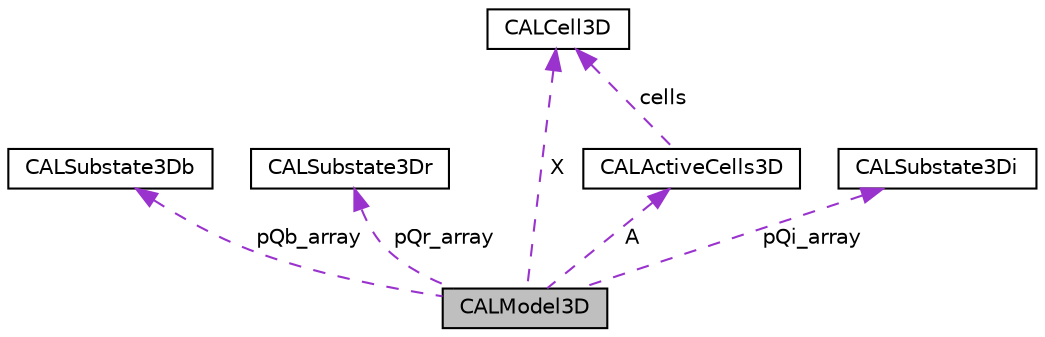 digraph "CALModel3D"
{
  edge [fontname="Helvetica",fontsize="10",labelfontname="Helvetica",labelfontsize="10"];
  node [fontname="Helvetica",fontsize="10",shape=record];
  Node1 [label="CALModel3D",height=0.2,width=0.4,color="black", fillcolor="grey75", style="filled" fontcolor="black"];
  Node2 -> Node1 [dir="back",color="darkorchid3",fontsize="10",style="dashed",label=" pQb_array" ,fontname="Helvetica"];
  Node2 [label="CALSubstate3Db",height=0.2,width=0.4,color="black", fillcolor="white", style="filled",URL="$struct_c_a_l_substate3_db.html",tooltip="8 bit (256 values) 3D integer substate; it can also be used for 1 bit boolean substates. "];
  Node3 -> Node1 [dir="back",color="darkorchid3",fontsize="10",style="dashed",label=" pQr_array" ,fontname="Helvetica"];
  Node3 [label="CALSubstate3Dr",height=0.2,width=0.4,color="black", fillcolor="white", style="filled",URL="$struct_c_a_l_substate3_dr.html",tooltip="3D real (floating point) substate. "];
  Node4 -> Node1 [dir="back",color="darkorchid3",fontsize="10",style="dashed",label=" A" ,fontname="Helvetica"];
  Node4 [label="CALActiveCells3D",height=0.2,width=0.4,color="black", fillcolor="white", style="filled",URL="$struct_c_a_l_active_cells3_d.html",tooltip="Active cells structure. "];
  Node5 -> Node4 [dir="back",color="darkorchid3",fontsize="10",style="dashed",label=" cells" ,fontname="Helvetica"];
  Node5 [label="CALCell3D",height=0.2,width=0.4,color="black", fillcolor="white", style="filled",URL="$struct_c_a_l_cell3_d.html",tooltip="3D cell&#39;s coordinates structure. "];
  Node5 -> Node1 [dir="back",color="darkorchid3",fontsize="10",style="dashed",label=" X" ,fontname="Helvetica"];
  Node6 -> Node1 [dir="back",color="darkorchid3",fontsize="10",style="dashed",label=" pQi_array" ,fontname="Helvetica"];
  Node6 [label="CALSubstate3Di",height=0.2,width=0.4,color="black", fillcolor="white", style="filled",URL="$struct_c_a_l_substate3_di.html",tooltip="3D integer substate. "];
}

